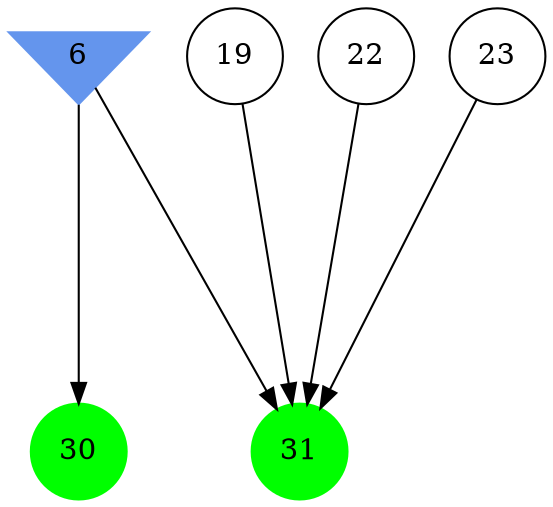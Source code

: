 digraph brain {
	ranksep=2.0;
	6 [shape=invtriangle,style=filled,color=cornflowerblue];
	19 [shape=circle,color=black];
	22 [shape=circle,color=black];
	23 [shape=circle,color=black];
	30 [shape=circle,style=filled,color=green];
	31 [shape=circle,style=filled,color=green];
	19	->	31;
	22	->	31;
	6	->	31;
	23	->	31;
	6	->	30;
	{ rank=same; 6; }
	{ rank=same; 19; 22; 23; }
	{ rank=same; 30; 31; }
}
